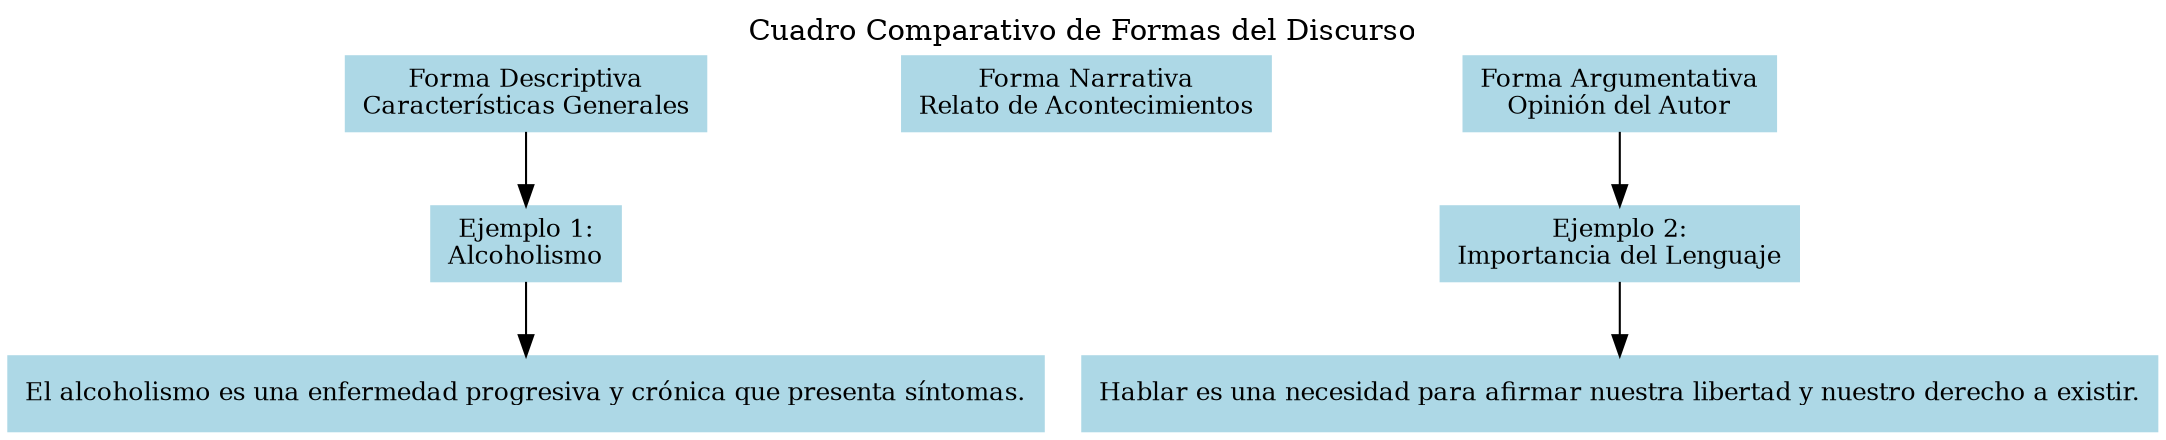 digraph cuadro_comparativo {
    rankdir=TB; // Orientación del cuadro
    node [shape=box, style=filled, color=lightblue, fontsize=12];
    labelloc=top;
    label = "Cuadro Comparativo de Formas del Discurso";
    
    // Nodos que representan las tres formas del discurso
    descriptiva [label="Forma Descriptiva"];
    narrativa [label="Forma Narrativa"];
    argumentativa [label="Forma Argumentativa"];
    
    // Nodos que representan los dos ejemplos del video
    ejemplo1 [label="Ejemplo 1:\nAlcoholismo"];
    ejemplo2 [label="Ejemplo 2:\nImportancia del Lenguaje"];
    
    // Relaciones entre las formas del discurso y los ejemplos
    descriptiva -> ejemplo1;
    argumentativa -> ejemplo2;
    
    // Etiquetas para los nodos
    descriptiva [label="Forma Descriptiva\nCaracterísticas Generales"];
    narrativa [label="Forma Narrativa\nRelato de Acontecimientos"];
    argumentativa [label="Forma Argumentativa\nOpinión del Autor"];
    
    // Nodos de explicación
    explicacion1 [label="El alcoholismo es una enfermedad progresiva y crónica que presenta síntomas."];
    explicacion2 [label="Hablar es una necesidad para afirmar nuestra libertad y nuestro derecho a existir."];
    
    // Conexiones entre ejemplos y explicaciones
    ejemplo1 -> explicacion1;
    ejemplo2 -> explicacion2;
}